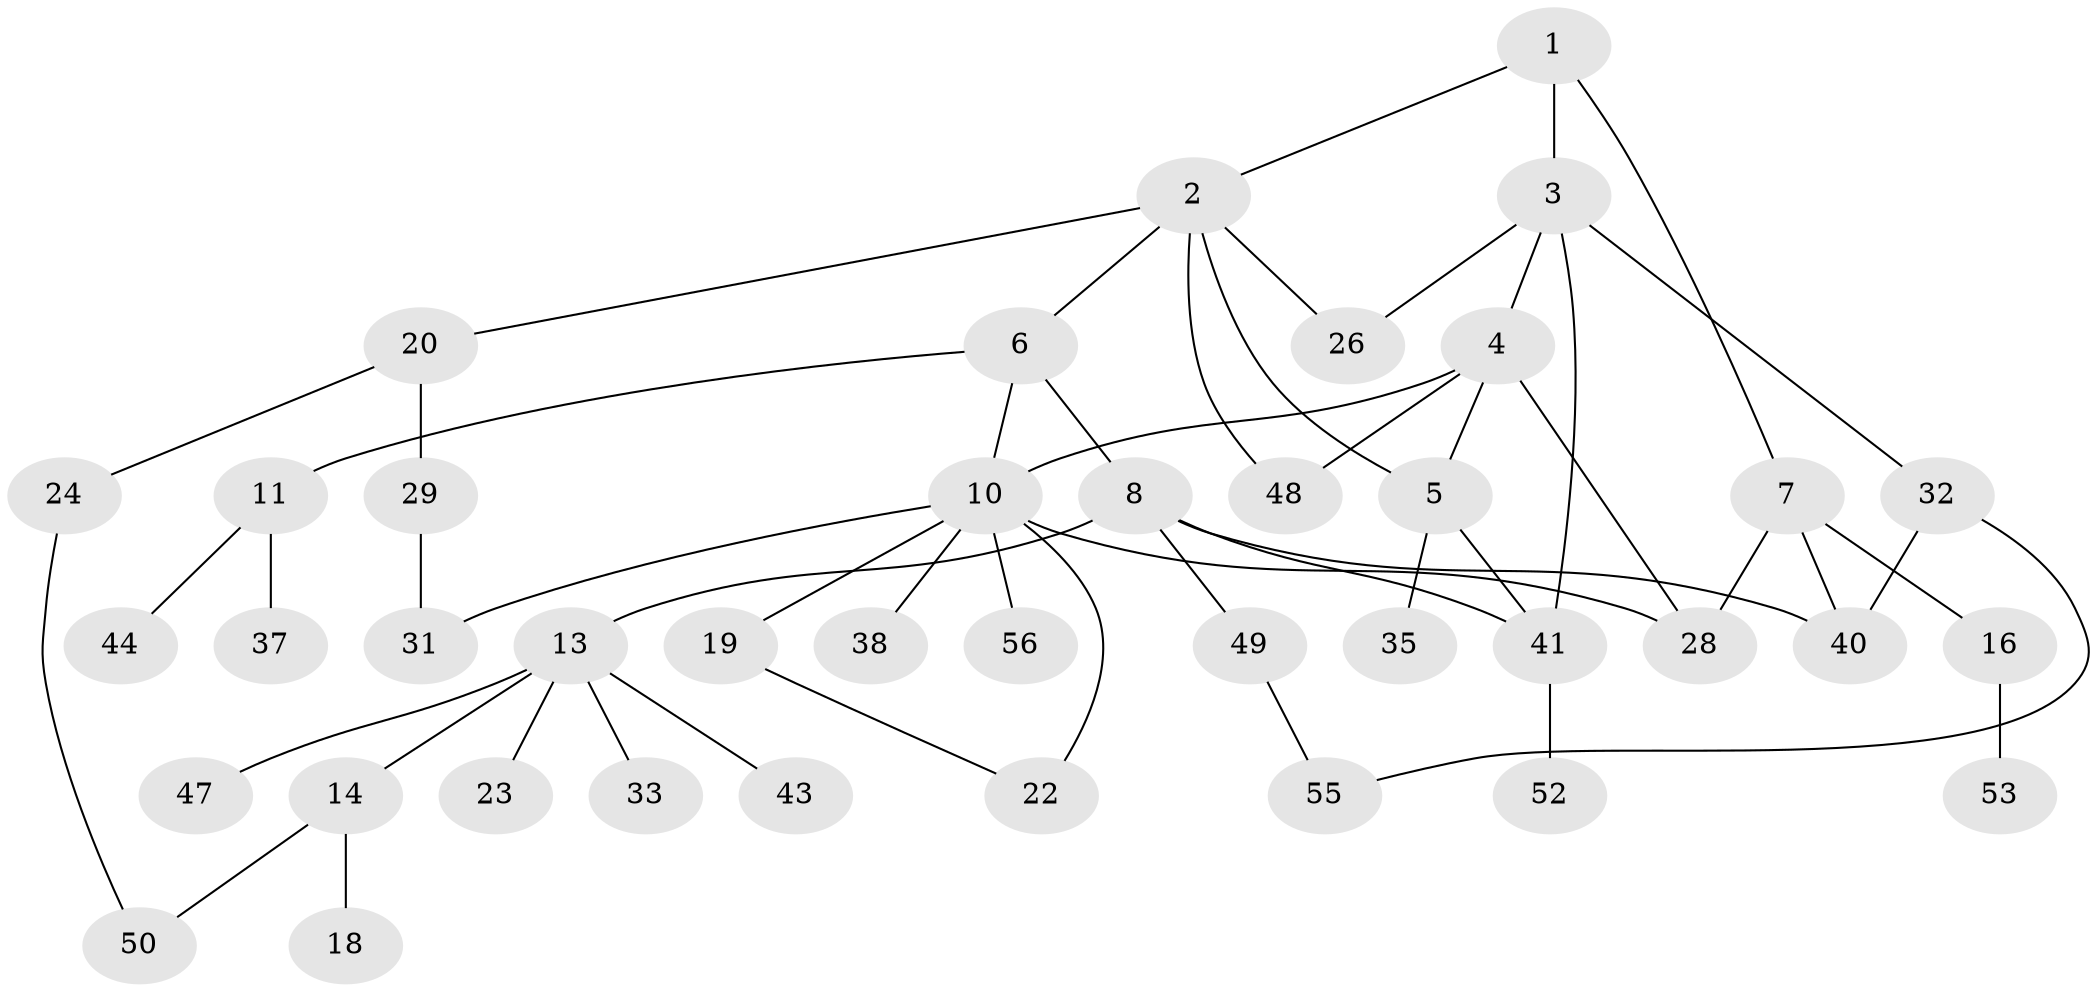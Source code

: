 // Generated by graph-tools (version 1.1) at 2025/23/03/03/25 07:23:35]
// undirected, 40 vertices, 53 edges
graph export_dot {
graph [start="1"]
  node [color=gray90,style=filled];
  1 [super="+30"];
  2 [super="+12"];
  3 [super="+9"];
  4 [super="+21"];
  5 [super="+25"];
  6 [super="+46"];
  7 [super="+39"];
  8;
  10 [super="+15"];
  11 [super="+27"];
  13 [super="+17"];
  14;
  16 [super="+36"];
  18;
  19;
  20;
  22;
  23;
  24;
  26;
  28;
  29 [super="+45"];
  31 [super="+54"];
  32 [super="+34"];
  33;
  35;
  37 [super="+42"];
  38;
  40;
  41 [super="+51"];
  43;
  44;
  47;
  48;
  49 [super="+57"];
  50;
  52 [super="+58"];
  53;
  55;
  56;
  1 -- 2;
  1 -- 3;
  1 -- 7;
  2 -- 6;
  2 -- 20;
  2 -- 48;
  2 -- 26;
  2 -- 5;
  3 -- 4;
  3 -- 32;
  3 -- 41;
  3 -- 26;
  4 -- 5;
  4 -- 10 [weight=2];
  4 -- 48;
  4 -- 28;
  5 -- 35 [weight=2];
  5 -- 41 [weight=2];
  6 -- 8;
  6 -- 11;
  6 -- 10;
  7 -- 16;
  7 -- 40;
  7 -- 28;
  8 -- 13 [weight=2];
  8 -- 40;
  8 -- 49;
  8 -- 41;
  10 -- 19;
  10 -- 31;
  10 -- 38;
  10 -- 56;
  10 -- 22;
  10 -- 28;
  11 -- 37;
  11 -- 44;
  13 -- 14;
  13 -- 23;
  13 -- 33;
  13 -- 43;
  13 -- 47;
  14 -- 18;
  14 -- 50;
  16 -- 53;
  19 -- 22;
  20 -- 24;
  20 -- 29;
  24 -- 50;
  29 -- 31;
  32 -- 40;
  32 -- 55;
  41 -- 52;
  49 -- 55;
}
